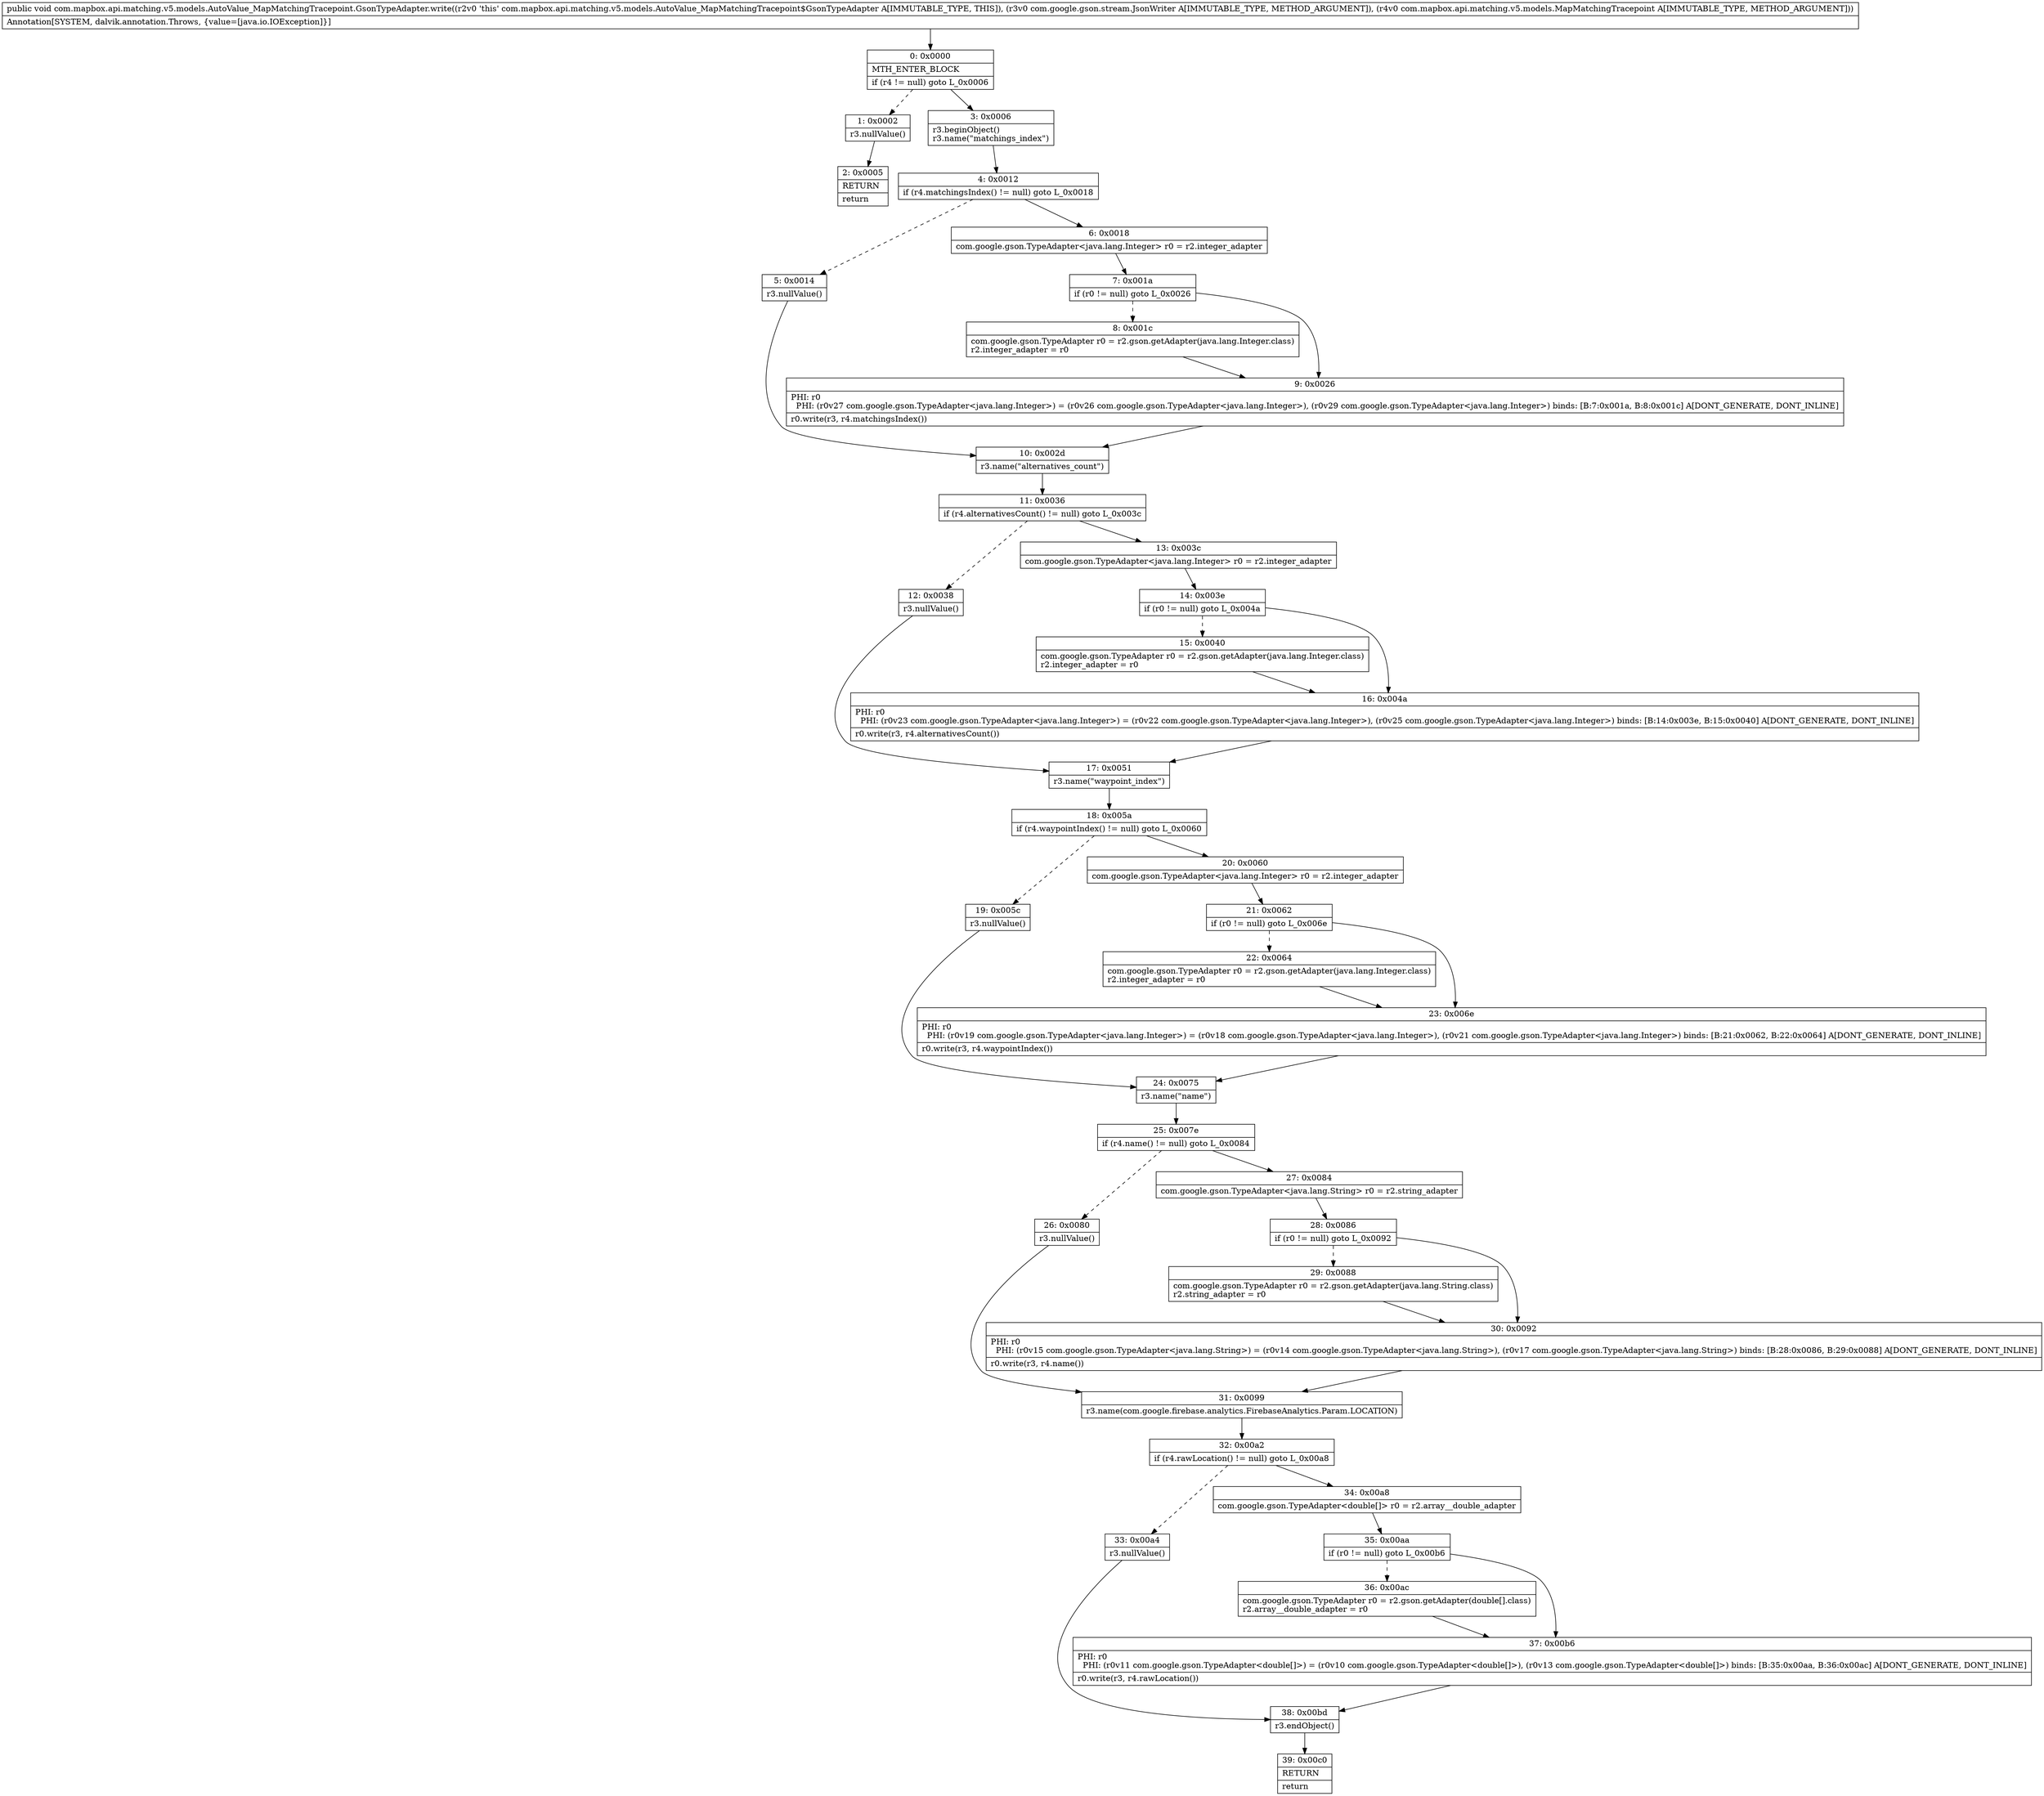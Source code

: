 digraph "CFG forcom.mapbox.api.matching.v5.models.AutoValue_MapMatchingTracepoint.GsonTypeAdapter.write(Lcom\/google\/gson\/stream\/JsonWriter;Lcom\/mapbox\/api\/matching\/v5\/models\/MapMatchingTracepoint;)V" {
Node_0 [shape=record,label="{0\:\ 0x0000|MTH_ENTER_BLOCK\l|if (r4 != null) goto L_0x0006\l}"];
Node_1 [shape=record,label="{1\:\ 0x0002|r3.nullValue()\l}"];
Node_2 [shape=record,label="{2\:\ 0x0005|RETURN\l|return\l}"];
Node_3 [shape=record,label="{3\:\ 0x0006|r3.beginObject()\lr3.name(\"matchings_index\")\l}"];
Node_4 [shape=record,label="{4\:\ 0x0012|if (r4.matchingsIndex() != null) goto L_0x0018\l}"];
Node_5 [shape=record,label="{5\:\ 0x0014|r3.nullValue()\l}"];
Node_6 [shape=record,label="{6\:\ 0x0018|com.google.gson.TypeAdapter\<java.lang.Integer\> r0 = r2.integer_adapter\l}"];
Node_7 [shape=record,label="{7\:\ 0x001a|if (r0 != null) goto L_0x0026\l}"];
Node_8 [shape=record,label="{8\:\ 0x001c|com.google.gson.TypeAdapter r0 = r2.gson.getAdapter(java.lang.Integer.class)\lr2.integer_adapter = r0\l}"];
Node_9 [shape=record,label="{9\:\ 0x0026|PHI: r0 \l  PHI: (r0v27 com.google.gson.TypeAdapter\<java.lang.Integer\>) = (r0v26 com.google.gson.TypeAdapter\<java.lang.Integer\>), (r0v29 com.google.gson.TypeAdapter\<java.lang.Integer\>) binds: [B:7:0x001a, B:8:0x001c] A[DONT_GENERATE, DONT_INLINE]\l|r0.write(r3, r4.matchingsIndex())\l}"];
Node_10 [shape=record,label="{10\:\ 0x002d|r3.name(\"alternatives_count\")\l}"];
Node_11 [shape=record,label="{11\:\ 0x0036|if (r4.alternativesCount() != null) goto L_0x003c\l}"];
Node_12 [shape=record,label="{12\:\ 0x0038|r3.nullValue()\l}"];
Node_13 [shape=record,label="{13\:\ 0x003c|com.google.gson.TypeAdapter\<java.lang.Integer\> r0 = r2.integer_adapter\l}"];
Node_14 [shape=record,label="{14\:\ 0x003e|if (r0 != null) goto L_0x004a\l}"];
Node_15 [shape=record,label="{15\:\ 0x0040|com.google.gson.TypeAdapter r0 = r2.gson.getAdapter(java.lang.Integer.class)\lr2.integer_adapter = r0\l}"];
Node_16 [shape=record,label="{16\:\ 0x004a|PHI: r0 \l  PHI: (r0v23 com.google.gson.TypeAdapter\<java.lang.Integer\>) = (r0v22 com.google.gson.TypeAdapter\<java.lang.Integer\>), (r0v25 com.google.gson.TypeAdapter\<java.lang.Integer\>) binds: [B:14:0x003e, B:15:0x0040] A[DONT_GENERATE, DONT_INLINE]\l|r0.write(r3, r4.alternativesCount())\l}"];
Node_17 [shape=record,label="{17\:\ 0x0051|r3.name(\"waypoint_index\")\l}"];
Node_18 [shape=record,label="{18\:\ 0x005a|if (r4.waypointIndex() != null) goto L_0x0060\l}"];
Node_19 [shape=record,label="{19\:\ 0x005c|r3.nullValue()\l}"];
Node_20 [shape=record,label="{20\:\ 0x0060|com.google.gson.TypeAdapter\<java.lang.Integer\> r0 = r2.integer_adapter\l}"];
Node_21 [shape=record,label="{21\:\ 0x0062|if (r0 != null) goto L_0x006e\l}"];
Node_22 [shape=record,label="{22\:\ 0x0064|com.google.gson.TypeAdapter r0 = r2.gson.getAdapter(java.lang.Integer.class)\lr2.integer_adapter = r0\l}"];
Node_23 [shape=record,label="{23\:\ 0x006e|PHI: r0 \l  PHI: (r0v19 com.google.gson.TypeAdapter\<java.lang.Integer\>) = (r0v18 com.google.gson.TypeAdapter\<java.lang.Integer\>), (r0v21 com.google.gson.TypeAdapter\<java.lang.Integer\>) binds: [B:21:0x0062, B:22:0x0064] A[DONT_GENERATE, DONT_INLINE]\l|r0.write(r3, r4.waypointIndex())\l}"];
Node_24 [shape=record,label="{24\:\ 0x0075|r3.name(\"name\")\l}"];
Node_25 [shape=record,label="{25\:\ 0x007e|if (r4.name() != null) goto L_0x0084\l}"];
Node_26 [shape=record,label="{26\:\ 0x0080|r3.nullValue()\l}"];
Node_27 [shape=record,label="{27\:\ 0x0084|com.google.gson.TypeAdapter\<java.lang.String\> r0 = r2.string_adapter\l}"];
Node_28 [shape=record,label="{28\:\ 0x0086|if (r0 != null) goto L_0x0092\l}"];
Node_29 [shape=record,label="{29\:\ 0x0088|com.google.gson.TypeAdapter r0 = r2.gson.getAdapter(java.lang.String.class)\lr2.string_adapter = r0\l}"];
Node_30 [shape=record,label="{30\:\ 0x0092|PHI: r0 \l  PHI: (r0v15 com.google.gson.TypeAdapter\<java.lang.String\>) = (r0v14 com.google.gson.TypeAdapter\<java.lang.String\>), (r0v17 com.google.gson.TypeAdapter\<java.lang.String\>) binds: [B:28:0x0086, B:29:0x0088] A[DONT_GENERATE, DONT_INLINE]\l|r0.write(r3, r4.name())\l}"];
Node_31 [shape=record,label="{31\:\ 0x0099|r3.name(com.google.firebase.analytics.FirebaseAnalytics.Param.LOCATION)\l}"];
Node_32 [shape=record,label="{32\:\ 0x00a2|if (r4.rawLocation() != null) goto L_0x00a8\l}"];
Node_33 [shape=record,label="{33\:\ 0x00a4|r3.nullValue()\l}"];
Node_34 [shape=record,label="{34\:\ 0x00a8|com.google.gson.TypeAdapter\<double[]\> r0 = r2.array__double_adapter\l}"];
Node_35 [shape=record,label="{35\:\ 0x00aa|if (r0 != null) goto L_0x00b6\l}"];
Node_36 [shape=record,label="{36\:\ 0x00ac|com.google.gson.TypeAdapter r0 = r2.gson.getAdapter(double[].class)\lr2.array__double_adapter = r0\l}"];
Node_37 [shape=record,label="{37\:\ 0x00b6|PHI: r0 \l  PHI: (r0v11 com.google.gson.TypeAdapter\<double[]\>) = (r0v10 com.google.gson.TypeAdapter\<double[]\>), (r0v13 com.google.gson.TypeAdapter\<double[]\>) binds: [B:35:0x00aa, B:36:0x00ac] A[DONT_GENERATE, DONT_INLINE]\l|r0.write(r3, r4.rawLocation())\l}"];
Node_38 [shape=record,label="{38\:\ 0x00bd|r3.endObject()\l}"];
Node_39 [shape=record,label="{39\:\ 0x00c0|RETURN\l|return\l}"];
MethodNode[shape=record,label="{public void com.mapbox.api.matching.v5.models.AutoValue_MapMatchingTracepoint.GsonTypeAdapter.write((r2v0 'this' com.mapbox.api.matching.v5.models.AutoValue_MapMatchingTracepoint$GsonTypeAdapter A[IMMUTABLE_TYPE, THIS]), (r3v0 com.google.gson.stream.JsonWriter A[IMMUTABLE_TYPE, METHOD_ARGUMENT]), (r4v0 com.mapbox.api.matching.v5.models.MapMatchingTracepoint A[IMMUTABLE_TYPE, METHOD_ARGUMENT]))  | Annotation[SYSTEM, dalvik.annotation.Throws, \{value=[java.io.IOException]\}]\l}"];
MethodNode -> Node_0;
Node_0 -> Node_1[style=dashed];
Node_0 -> Node_3;
Node_1 -> Node_2;
Node_3 -> Node_4;
Node_4 -> Node_5[style=dashed];
Node_4 -> Node_6;
Node_5 -> Node_10;
Node_6 -> Node_7;
Node_7 -> Node_8[style=dashed];
Node_7 -> Node_9;
Node_8 -> Node_9;
Node_9 -> Node_10;
Node_10 -> Node_11;
Node_11 -> Node_12[style=dashed];
Node_11 -> Node_13;
Node_12 -> Node_17;
Node_13 -> Node_14;
Node_14 -> Node_15[style=dashed];
Node_14 -> Node_16;
Node_15 -> Node_16;
Node_16 -> Node_17;
Node_17 -> Node_18;
Node_18 -> Node_19[style=dashed];
Node_18 -> Node_20;
Node_19 -> Node_24;
Node_20 -> Node_21;
Node_21 -> Node_22[style=dashed];
Node_21 -> Node_23;
Node_22 -> Node_23;
Node_23 -> Node_24;
Node_24 -> Node_25;
Node_25 -> Node_26[style=dashed];
Node_25 -> Node_27;
Node_26 -> Node_31;
Node_27 -> Node_28;
Node_28 -> Node_29[style=dashed];
Node_28 -> Node_30;
Node_29 -> Node_30;
Node_30 -> Node_31;
Node_31 -> Node_32;
Node_32 -> Node_33[style=dashed];
Node_32 -> Node_34;
Node_33 -> Node_38;
Node_34 -> Node_35;
Node_35 -> Node_36[style=dashed];
Node_35 -> Node_37;
Node_36 -> Node_37;
Node_37 -> Node_38;
Node_38 -> Node_39;
}

